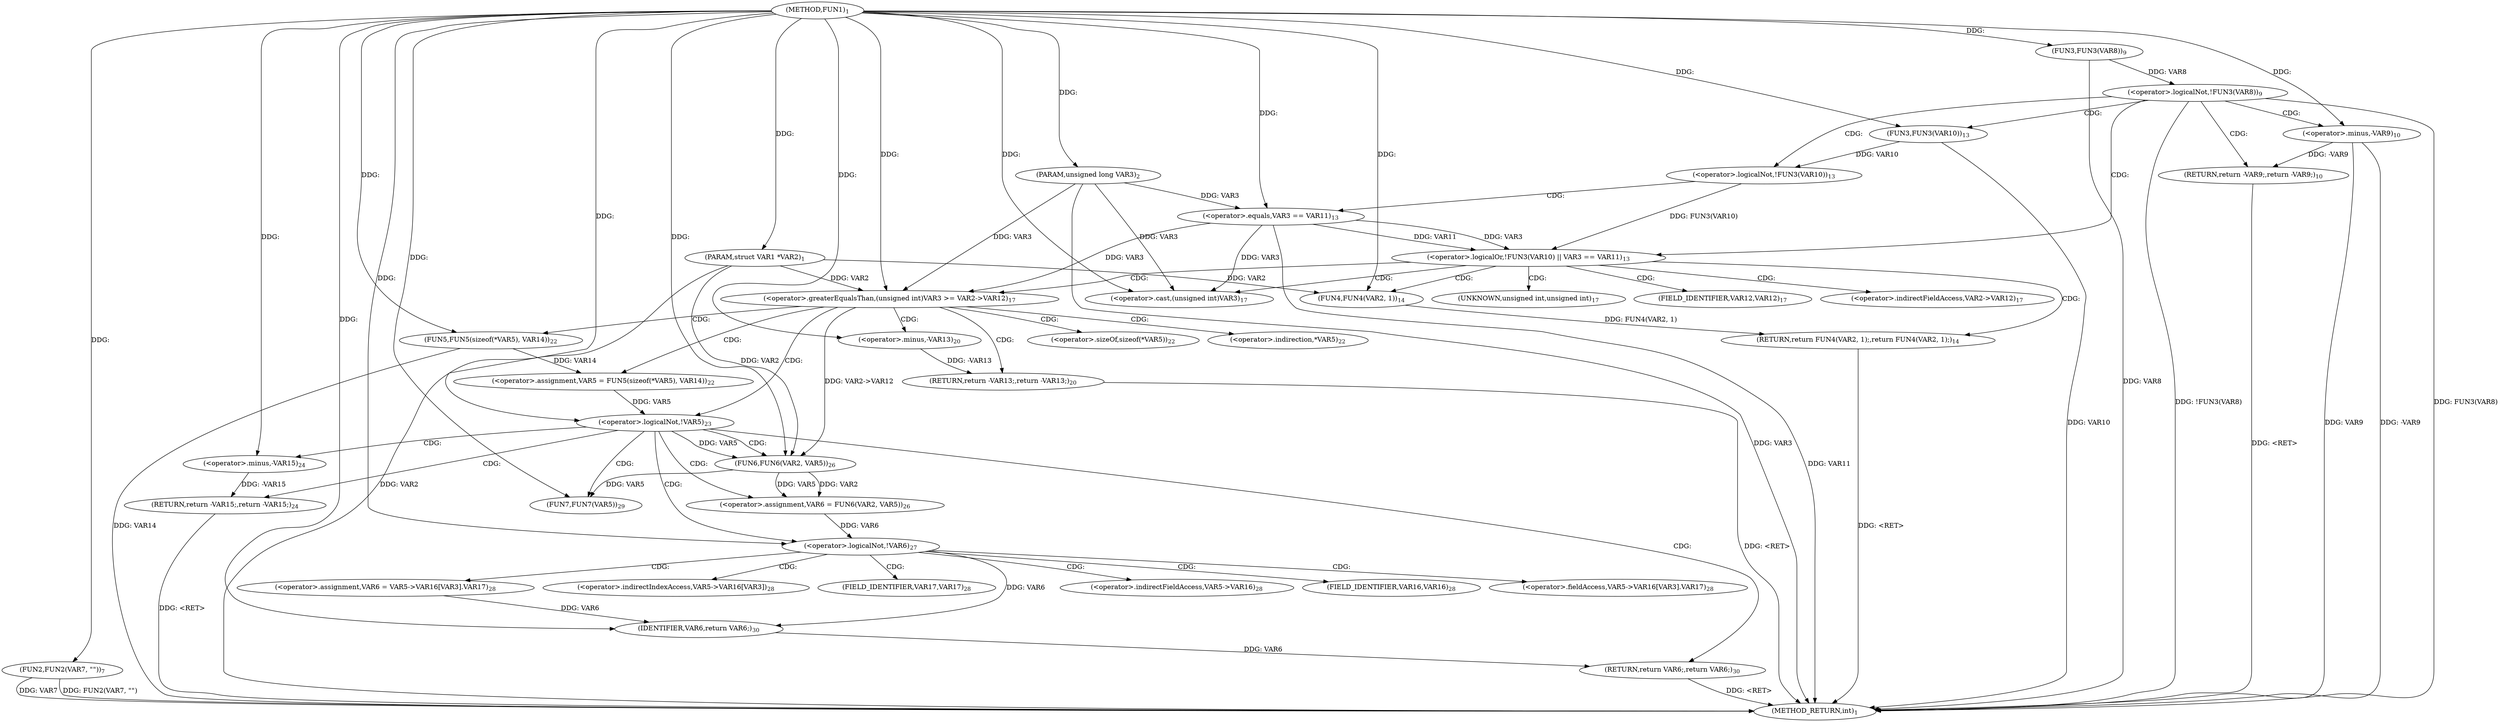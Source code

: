 digraph "FUN1" {  
"8" [label = <(METHOD,FUN1)<SUB>1</SUB>> ]
"86" [label = <(METHOD_RETURN,int)<SUB>1</SUB>> ]
"9" [label = <(PARAM,struct VAR1 *VAR2)<SUB>1</SUB>> ]
"10" [label = <(PARAM,unsigned long VAR3)<SUB>2</SUB>> ]
"14" [label = <(FUN2,FUN2(VAR7, &quot;&quot;))<SUB>7</SUB>> ]
"50" [label = <(&lt;operator&gt;.assignment,VAR5 = FUN5(sizeof(*VAR5), VAR14))<SUB>22</SUB>> ]
"64" [label = <(&lt;operator&gt;.assignment,VAR6 = FUN6(VAR2, VAR5))<SUB>26</SUB>> ]
"82" [label = <(FUN7,FUN7(VAR5))<SUB>29</SUB>> ]
"84" [label = <(RETURN,return VAR6;,return VAR6;)<SUB>30</SUB>> ]
"18" [label = <(&lt;operator&gt;.logicalNot,!FUN3(VAR8))<SUB>9</SUB>> ]
"26" [label = <(&lt;operator&gt;.logicalOr,!FUN3(VAR10) || VAR3 == VAR11)<SUB>13</SUB>> ]
"39" [label = <(&lt;operator&gt;.greaterEqualsThan,(unsigned int)VAR3 &gt;= VAR2-&gt;VAR12)<SUB>17</SUB>> ]
"58" [label = <(&lt;operator&gt;.logicalNot,!VAR5)<SUB>23</SUB>> ]
"70" [label = <(&lt;operator&gt;.logicalNot,!VAR6)<SUB>27</SUB>> ]
"85" [label = <(IDENTIFIER,VAR6,return VAR6;)<SUB>30</SUB>> ]
"22" [label = <(RETURN,return -VAR9;,return -VAR9;)<SUB>10</SUB>> ]
"34" [label = <(RETURN,return FUN4(VAR2, 1);,return FUN4(VAR2, 1);)<SUB>14</SUB>> ]
"47" [label = <(RETURN,return -VAR13;,return -VAR13;)<SUB>20</SUB>> ]
"52" [label = <(FUN5,FUN5(sizeof(*VAR5), VAR14))<SUB>22</SUB>> ]
"61" [label = <(RETURN,return -VAR15;,return -VAR15;)<SUB>24</SUB>> ]
"66" [label = <(FUN6,FUN6(VAR2, VAR5))<SUB>26</SUB>> ]
"73" [label = <(&lt;operator&gt;.assignment,VAR6 = VAR5-&gt;VAR16[VAR3].VAR17)<SUB>28</SUB>> ]
"19" [label = <(FUN3,FUN3(VAR8))<SUB>9</SUB>> ]
"23" [label = <(&lt;operator&gt;.minus,-VAR9)<SUB>10</SUB>> ]
"27" [label = <(&lt;operator&gt;.logicalNot,!FUN3(VAR10))<SUB>13</SUB>> ]
"30" [label = <(&lt;operator&gt;.equals,VAR3 == VAR11)<SUB>13</SUB>> ]
"35" [label = <(FUN4,FUN4(VAR2, 1))<SUB>14</SUB>> ]
"40" [label = <(&lt;operator&gt;.cast,(unsigned int)VAR3)<SUB>17</SUB>> ]
"48" [label = <(&lt;operator&gt;.minus,-VAR13)<SUB>20</SUB>> ]
"62" [label = <(&lt;operator&gt;.minus,-VAR15)<SUB>24</SUB>> ]
"28" [label = <(FUN3,FUN3(VAR10))<SUB>13</SUB>> ]
"43" [label = <(&lt;operator&gt;.indirectFieldAccess,VAR2-&gt;VAR12)<SUB>17</SUB>> ]
"53" [label = <(&lt;operator&gt;.sizeOf,sizeof(*VAR5))<SUB>22</SUB>> ]
"41" [label = <(UNKNOWN,unsigned int,unsigned int)<SUB>17</SUB>> ]
"45" [label = <(FIELD_IDENTIFIER,VAR12,VAR12)<SUB>17</SUB>> ]
"54" [label = <(&lt;operator&gt;.indirection,*VAR5)<SUB>22</SUB>> ]
"75" [label = <(&lt;operator&gt;.fieldAccess,VAR5-&gt;VAR16[VAR3].VAR17)<SUB>28</SUB>> ]
"76" [label = <(&lt;operator&gt;.indirectIndexAccess,VAR5-&gt;VAR16[VAR3])<SUB>28</SUB>> ]
"81" [label = <(FIELD_IDENTIFIER,VAR17,VAR17)<SUB>28</SUB>> ]
"77" [label = <(&lt;operator&gt;.indirectFieldAccess,VAR5-&gt;VAR16)<SUB>28</SUB>> ]
"79" [label = <(FIELD_IDENTIFIER,VAR16,VAR16)<SUB>28</SUB>> ]
  "34" -> "86"  [ label = "DDG: &lt;RET&gt;"] 
  "22" -> "86"  [ label = "DDG: &lt;RET&gt;"] 
  "84" -> "86"  [ label = "DDG: &lt;RET&gt;"] 
  "47" -> "86"  [ label = "DDG: &lt;RET&gt;"] 
  "61" -> "86"  [ label = "DDG: &lt;RET&gt;"] 
  "9" -> "86"  [ label = "DDG: VAR2"] 
  "10" -> "86"  [ label = "DDG: VAR3"] 
  "14" -> "86"  [ label = "DDG: FUN2(VAR7, &quot;&quot;)"] 
  "18" -> "86"  [ label = "DDG: FUN3(VAR8)"] 
  "18" -> "86"  [ label = "DDG: !FUN3(VAR8)"] 
  "23" -> "86"  [ label = "DDG: VAR9"] 
  "23" -> "86"  [ label = "DDG: -VAR9"] 
  "19" -> "86"  [ label = "DDG: VAR8"] 
  "28" -> "86"  [ label = "DDG: VAR10"] 
  "14" -> "86"  [ label = "DDG: VAR7"] 
  "52" -> "86"  [ label = "DDG: VAR14"] 
  "30" -> "86"  [ label = "DDG: VAR11"] 
  "8" -> "9"  [ label = "DDG: "] 
  "8" -> "10"  [ label = "DDG: "] 
  "52" -> "50"  [ label = "DDG: VAR14"] 
  "66" -> "64"  [ label = "DDG: VAR2"] 
  "66" -> "64"  [ label = "DDG: VAR5"] 
  "85" -> "84"  [ label = "DDG: VAR6"] 
  "8" -> "14"  [ label = "DDG: "] 
  "66" -> "82"  [ label = "DDG: VAR5"] 
  "8" -> "82"  [ label = "DDG: "] 
  "73" -> "85"  [ label = "DDG: VAR6"] 
  "70" -> "85"  [ label = "DDG: VAR6"] 
  "8" -> "85"  [ label = "DDG: "] 
  "19" -> "18"  [ label = "DDG: VAR8"] 
  "23" -> "22"  [ label = "DDG: -VAR9"] 
  "27" -> "26"  [ label = "DDG: FUN3(VAR10)"] 
  "30" -> "26"  [ label = "DDG: VAR3"] 
  "30" -> "26"  [ label = "DDG: VAR11"] 
  "35" -> "34"  [ label = "DDG: FUN4(VAR2, 1)"] 
  "10" -> "39"  [ label = "DDG: VAR3"] 
  "30" -> "39"  [ label = "DDG: VAR3"] 
  "8" -> "39"  [ label = "DDG: "] 
  "9" -> "39"  [ label = "DDG: VAR2"] 
  "48" -> "47"  [ label = "DDG: -VAR13"] 
  "8" -> "52"  [ label = "DDG: "] 
  "50" -> "58"  [ label = "DDG: VAR5"] 
  "8" -> "58"  [ label = "DDG: "] 
  "62" -> "61"  [ label = "DDG: -VAR15"] 
  "9" -> "66"  [ label = "DDG: VAR2"] 
  "39" -> "66"  [ label = "DDG: VAR2-&gt;VAR12"] 
  "8" -> "66"  [ label = "DDG: "] 
  "58" -> "66"  [ label = "DDG: VAR5"] 
  "64" -> "70"  [ label = "DDG: VAR6"] 
  "8" -> "70"  [ label = "DDG: "] 
  "8" -> "19"  [ label = "DDG: "] 
  "28" -> "27"  [ label = "DDG: VAR10"] 
  "10" -> "30"  [ label = "DDG: VAR3"] 
  "8" -> "30"  [ label = "DDG: "] 
  "10" -> "40"  [ label = "DDG: VAR3"] 
  "30" -> "40"  [ label = "DDG: VAR3"] 
  "8" -> "40"  [ label = "DDG: "] 
  "8" -> "23"  [ label = "DDG: "] 
  "8" -> "28"  [ label = "DDG: "] 
  "9" -> "35"  [ label = "DDG: VAR2"] 
  "8" -> "35"  [ label = "DDG: "] 
  "8" -> "48"  [ label = "DDG: "] 
  "8" -> "62"  [ label = "DDG: "] 
  "18" -> "26"  [ label = "CDG: "] 
  "18" -> "28"  [ label = "CDG: "] 
  "18" -> "22"  [ label = "CDG: "] 
  "18" -> "27"  [ label = "CDG: "] 
  "18" -> "23"  [ label = "CDG: "] 
  "26" -> "34"  [ label = "CDG: "] 
  "26" -> "45"  [ label = "CDG: "] 
  "26" -> "40"  [ label = "CDG: "] 
  "26" -> "35"  [ label = "CDG: "] 
  "26" -> "43"  [ label = "CDG: "] 
  "26" -> "41"  [ label = "CDG: "] 
  "26" -> "39"  [ label = "CDG: "] 
  "39" -> "47"  [ label = "CDG: "] 
  "39" -> "48"  [ label = "CDG: "] 
  "39" -> "52"  [ label = "CDG: "] 
  "39" -> "50"  [ label = "CDG: "] 
  "39" -> "54"  [ label = "CDG: "] 
  "39" -> "58"  [ label = "CDG: "] 
  "39" -> "53"  [ label = "CDG: "] 
  "58" -> "64"  [ label = "CDG: "] 
  "58" -> "66"  [ label = "CDG: "] 
  "58" -> "84"  [ label = "CDG: "] 
  "58" -> "82"  [ label = "CDG: "] 
  "58" -> "61"  [ label = "CDG: "] 
  "58" -> "70"  [ label = "CDG: "] 
  "58" -> "62"  [ label = "CDG: "] 
  "70" -> "73"  [ label = "CDG: "] 
  "70" -> "77"  [ label = "CDG: "] 
  "70" -> "75"  [ label = "CDG: "] 
  "70" -> "81"  [ label = "CDG: "] 
  "70" -> "76"  [ label = "CDG: "] 
  "70" -> "79"  [ label = "CDG: "] 
  "27" -> "30"  [ label = "CDG: "] 
}

